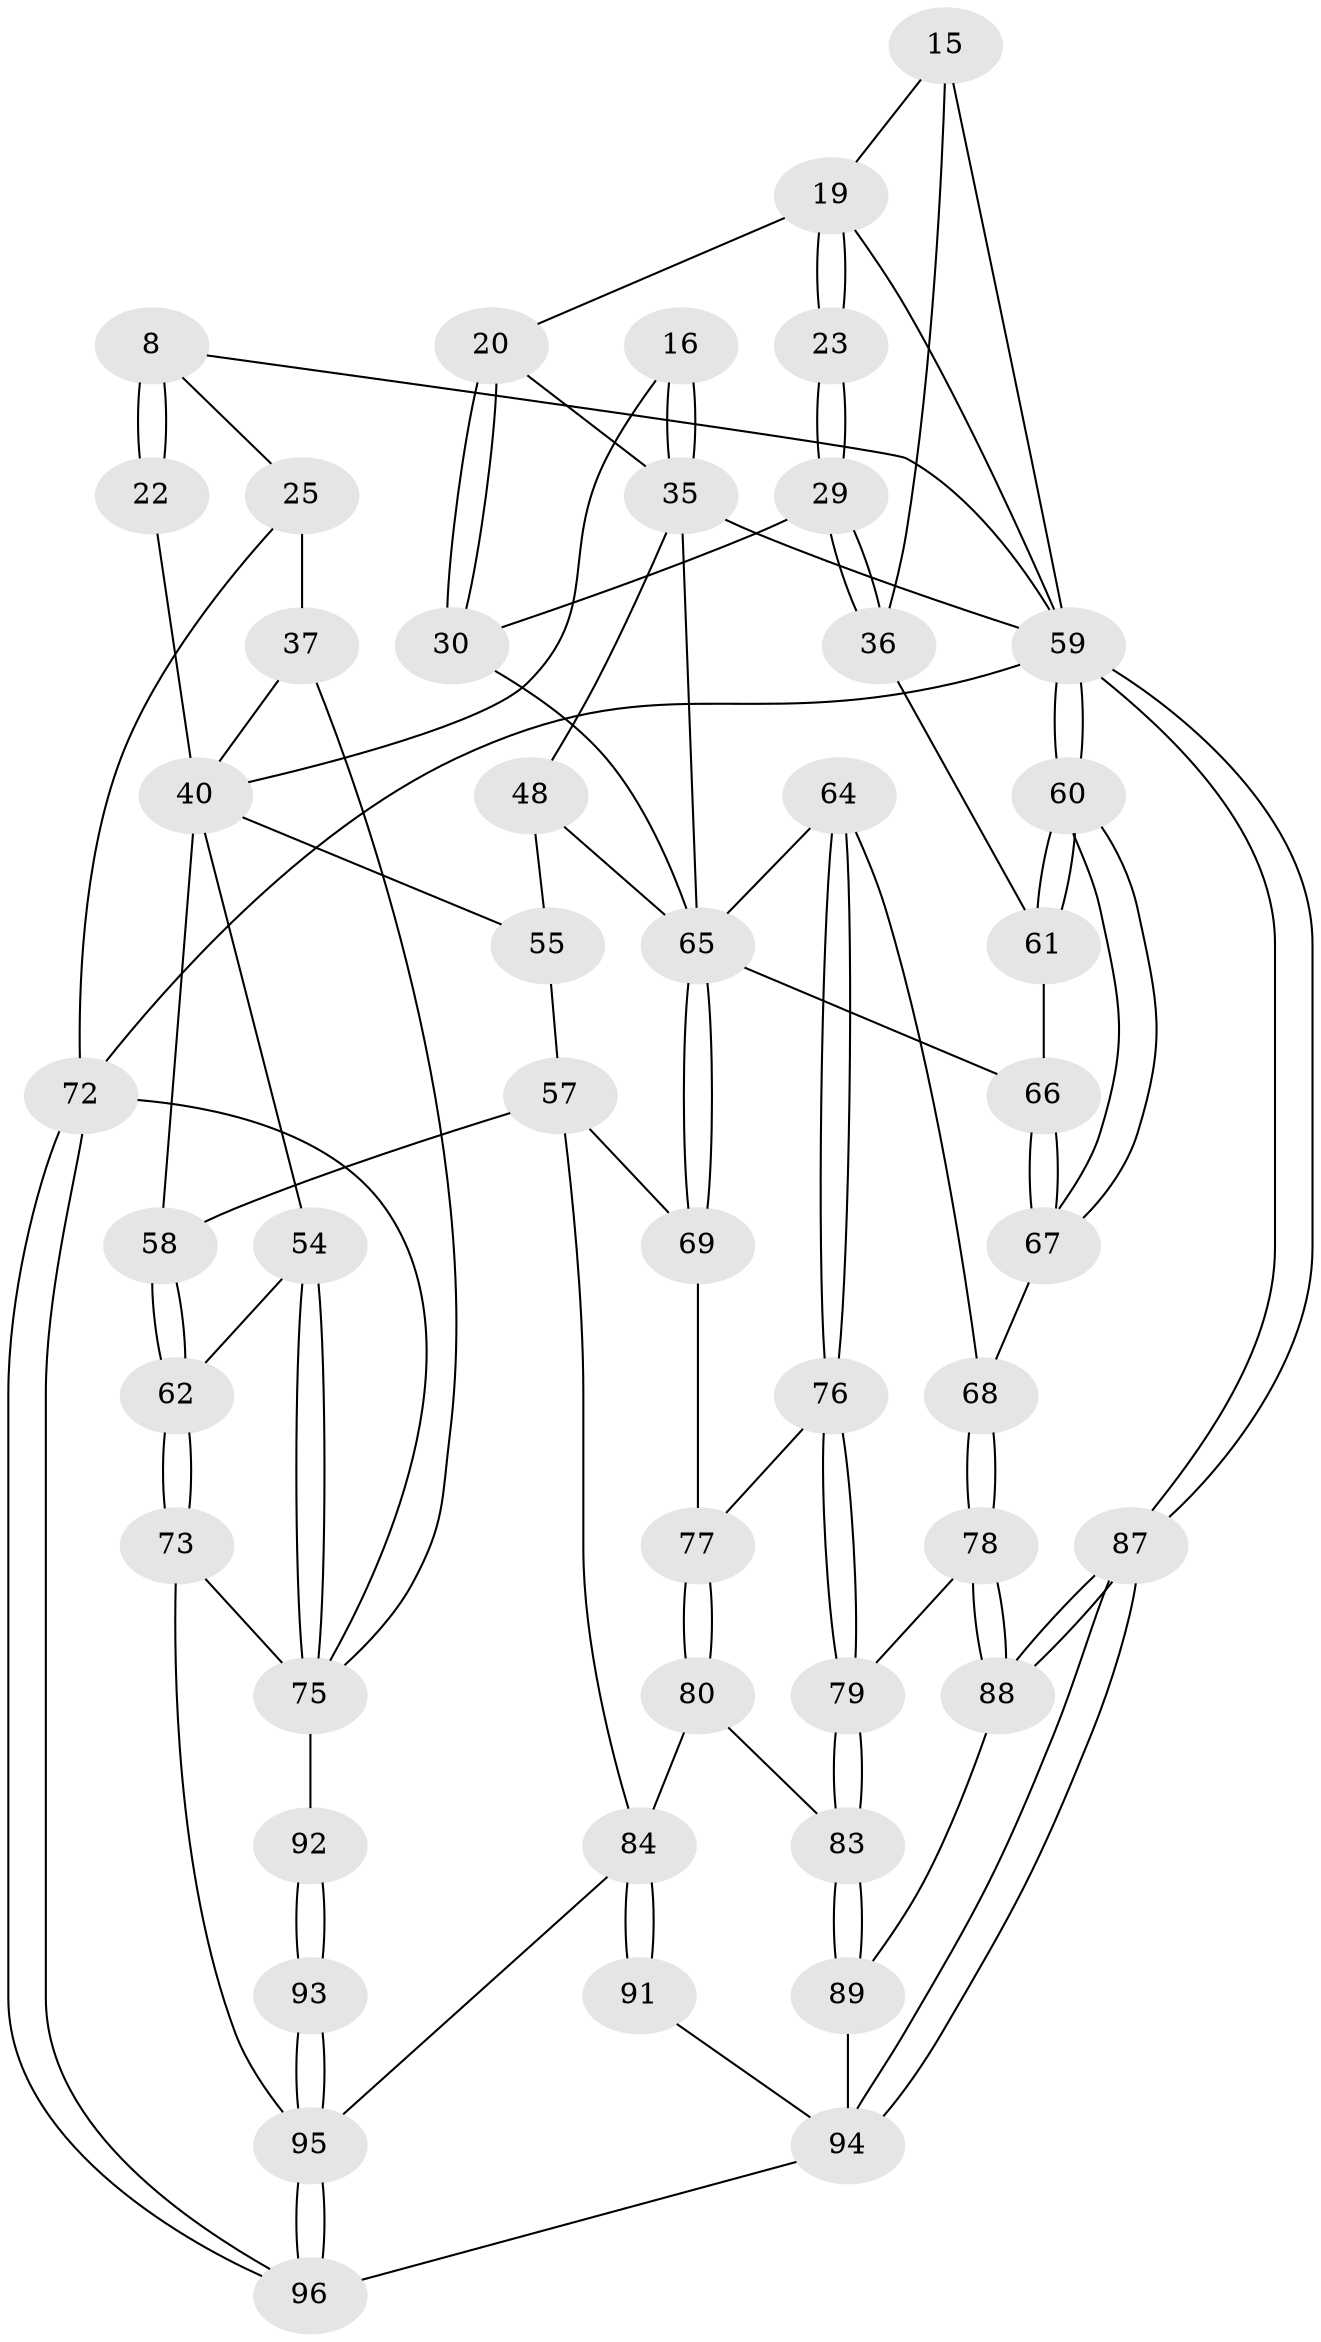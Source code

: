// original degree distribution, {3: 0.03125, 4: 0.1875, 6: 0.1875, 5: 0.59375}
// Generated by graph-tools (version 1.1) at 2025/00/03/09/25 05:00:33]
// undirected, 48 vertices, 108 edges
graph export_dot {
graph [start="1"]
  node [color=gray90,style=filled];
  8 [pos="+0.2786434585589084+0.15669525220777003",super="+7"];
  15 [pos="+1+0.06934515647161314"];
  16 [pos="+0.49047793466337897+0.2804559261931342"];
  19 [pos="+0.8125012935313265+0.16753966604579906",super="+13+14"];
  20 [pos="+0.7515573953445689+0.20667895757955004"];
  22 [pos="+0.3689725837356744+0.3095555282770576",super="+18"];
  23 [pos="+0.8695084451377879+0.28170679571779655"];
  25 [pos="+0.06063974250544158+0.24514981547477485",super="+24"];
  29 [pos="+0.8692349619169745+0.2836877792005024"];
  30 [pos="+0.840338116848621+0.3389154142200283"];
  35 [pos="+0.5474048698120219+0.36359005275305",super="+34+12"];
  36 [pos="+1+0.2542553943976459"];
  37 [pos="+0.18271310330022772+0.41391484212456664",super="+28"];
  40 [pos="+0.3515811117726231+0.502434780329446",super="+39+38+17+27"];
  48 [pos="+0.6123055031647304+0.499387803202735",super="+41"];
  54 [pos="+0.12421852219364904+0.5497481125527288",super="+46"];
  55 [pos="+0.5096940093631653+0.5403789798517996",super="+42"];
  57 [pos="+0.40670557121616546+0.6647352820967465",super="+56"];
  58 [pos="+0.39839428163382096+0.6637332342950587"];
  59 [pos="+1+1",super="+10+6"];
  60 [pos="+1+0.8347587056004712"];
  61 [pos="+1+0.45076964138057846",super="+43"];
  62 [pos="+0.3032876806565872+0.708953770029952"];
  64 [pos="+0.6930813023607978+0.6419453833900123",super="+63"];
  65 [pos="+0.6699807983418107+0.5222637569037324",super="+49"];
  66 [pos="+0.9100898141846886+0.605058877134354",super="+44"];
  67 [pos="+0.9179131928581518+0.6867921879862293"];
  68 [pos="+0.8848178446748206+0.6989780102451043"];
  69 [pos="+0.5303974874293594+0.6631190543793453"];
  72 [pos="+0+1",super="+4+26"];
  73 [pos="+0.27635996089322445+0.7375371019374078"];
  75 [pos="+0.05906832360313913+0.6534181918484263",super="+74+71+53"];
  76 [pos="+0.686402857461744+0.6730257753996403"];
  77 [pos="+0.554480641581349+0.6811809686991678"];
  78 [pos="+0.8654442719379645+0.7150701214491095"];
  79 [pos="+0.7031006394773766+0.7125303435024102"];
  80 [pos="+0.5783539740687766+0.8007279752654988"];
  83 [pos="+0.6851579559824729+0.7912189254619996"];
  84 [pos="+0.406113413523225+0.882173668993366",super="+82+81"];
  87 [pos="+1+1"];
  88 [pos="+0.8125588990172337+0.8583830620140374"];
  89 [pos="+0.727797685093952+0.8547937236145806"];
  91 [pos="+0.5578560564672109+1"];
  92 [pos="+0.11854261227780942+0.8736082014901247"];
  93 [pos="+0.1907726544441231+1"];
  94 [pos="+0.5943724938724453+1",super="+90"];
  95 [pos="+0.1938048028471923+1",super="+85+86"];
  96 [pos="+0.1886892149040954+1"];
  8 -- 22 [weight=2];
  8 -- 22;
  8 -- 59;
  8 -- 25;
  15 -- 36;
  15 -- 59;
  15 -- 19;
  16 -- 35 [weight=2];
  16 -- 35;
  16 -- 40;
  19 -- 20;
  19 -- 23 [weight=2];
  19 -- 23;
  19 -- 59;
  20 -- 30;
  20 -- 30;
  20 -- 35;
  22 -- 40 [weight=2];
  23 -- 29;
  23 -- 29;
  25 -- 37 [weight=2];
  25 -- 72 [weight=2];
  29 -- 30;
  29 -- 36;
  29 -- 36;
  30 -- 65;
  35 -- 59 [weight=2];
  35 -- 65;
  35 -- 48;
  36 -- 61;
  37 -- 75;
  37 -- 40;
  40 -- 58;
  40 -- 55;
  40 -- 54;
  48 -- 55 [weight=2];
  48 -- 65;
  54 -- 75 [weight=3];
  54 -- 75;
  54 -- 62;
  55 -- 57;
  57 -- 58;
  57 -- 84;
  57 -- 69;
  58 -- 62;
  58 -- 62;
  59 -- 60;
  59 -- 60;
  59 -- 87;
  59 -- 87;
  59 -- 72 [weight=2];
  60 -- 61;
  60 -- 61;
  60 -- 67;
  60 -- 67;
  61 -- 66 [weight=2];
  62 -- 73;
  62 -- 73;
  64 -- 65 [weight=2];
  64 -- 76;
  64 -- 76;
  64 -- 68;
  65 -- 69;
  65 -- 69;
  65 -- 66;
  66 -- 67;
  66 -- 67;
  67 -- 68;
  68 -- 78;
  68 -- 78;
  69 -- 77;
  72 -- 96;
  72 -- 96;
  72 -- 75 [weight=2];
  73 -- 95;
  73 -- 75;
  75 -- 92 [weight=2];
  76 -- 77;
  76 -- 79;
  76 -- 79;
  77 -- 80;
  77 -- 80;
  78 -- 79;
  78 -- 88;
  78 -- 88;
  79 -- 83;
  79 -- 83;
  80 -- 83;
  80 -- 84;
  83 -- 89;
  83 -- 89;
  84 -- 91 [weight=2];
  84 -- 91;
  84 -- 95;
  87 -- 88;
  87 -- 88;
  87 -- 94;
  87 -- 94;
  88 -- 89;
  89 -- 94;
  91 -- 94;
  92 -- 93;
  92 -- 93;
  93 -- 95 [weight=2];
  93 -- 95;
  94 -- 96;
  95 -- 96;
  95 -- 96;
}
